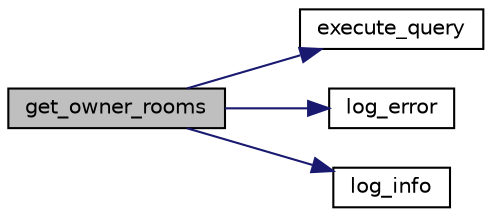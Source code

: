 digraph "get_owner_rooms"
{
 // LATEX_PDF_SIZE
  edge [fontname="Helvetica",fontsize="10",labelfontname="Helvetica",labelfontsize="10"];
  node [fontname="Helvetica",fontsize="10",shape=record];
  rankdir="LR";
  Node1 [label="get_owner_rooms",height=0.2,width=0.4,color="black", fillcolor="grey75", style="filled", fontcolor="black",tooltip=" "];
  Node1 -> Node2 [color="midnightblue",fontsize="10",style="solid"];
  Node2 [label="execute_query",height=0.2,width=0.4,color="black", fillcolor="white", style="filled",URL="$db__query_8c.html#ad6a50f994e852c3e41ca39df52927b8a",tooltip=" "];
  Node1 -> Node3 [color="midnightblue",fontsize="10",style="solid"];
  Node3 [label="log_error",height=0.2,width=0.4,color="black", fillcolor="white", style="filled",URL="$apartment_8c.html#a01de98826735d07d7d41604a2ced9a64",tooltip=" "];
  Node1 -> Node4 [color="midnightblue",fontsize="10",style="solid"];
  Node4 [label="log_info",height=0.2,width=0.4,color="black", fillcolor="white", style="filled",URL="$apartment_8c.html#ade762acc676da9bb7e589a8a1ac43424",tooltip=" "];
}
